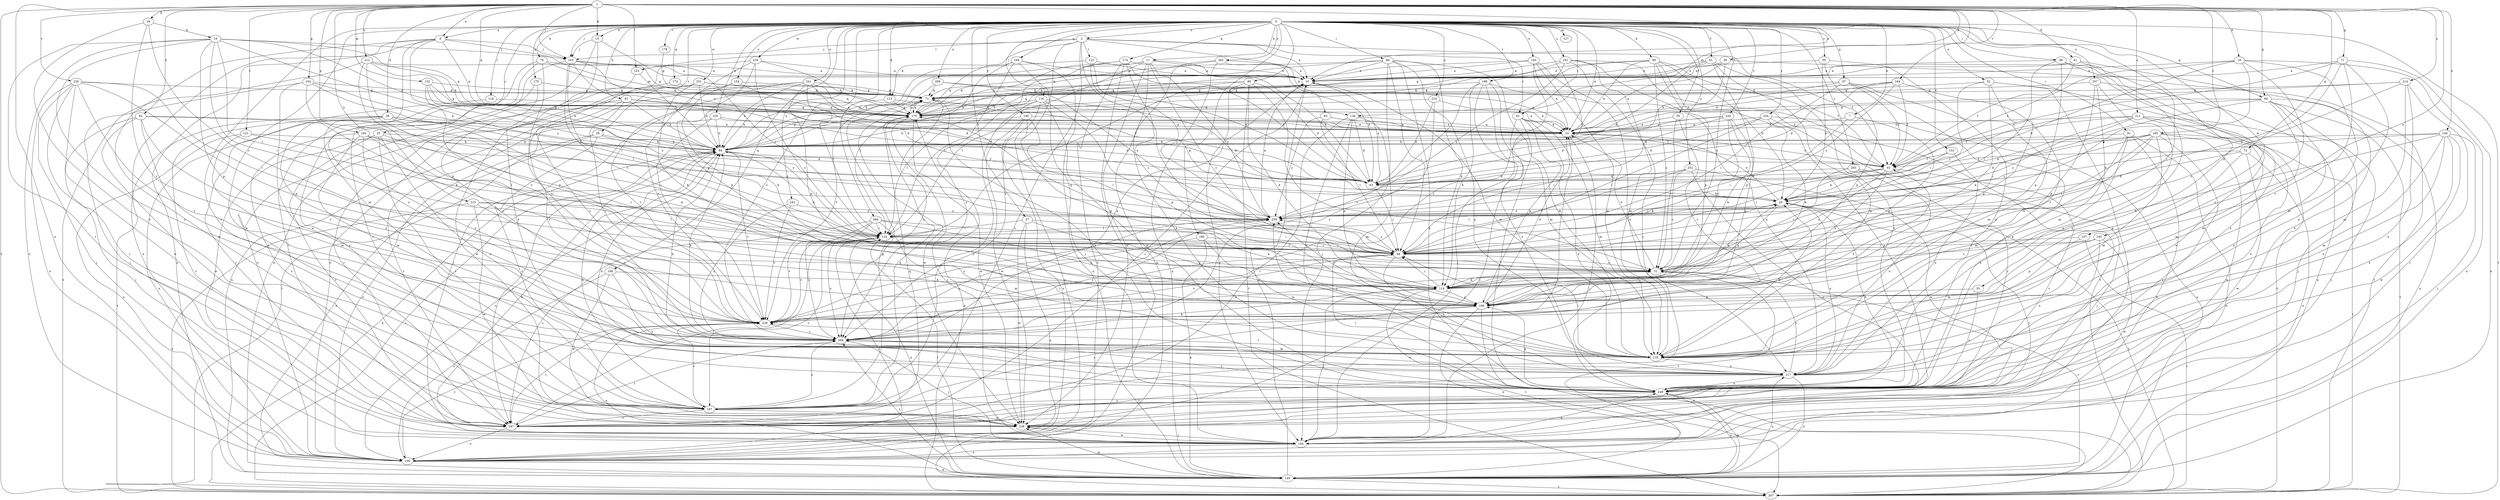 strict digraph  {
0;
1;
2;
7;
9;
10;
11;
15;
16;
18;
19;
20;
25;
27;
28;
30;
31;
35;
38;
39;
41;
43;
52;
53;
55;
61;
63;
67;
69;
71;
72;
73;
78;
80;
81;
82;
83;
84;
86;
89;
90;
91;
92;
94;
103;
104;
105;
113;
114;
116;
118;
121;
122;
123;
124;
127;
132;
134;
135;
144;
145;
150;
153;
154;
156;
164;
165;
166;
168;
169;
172;
174;
175;
176;
178;
180;
184;
185;
187;
190;
191;
197;
198;
207;
209;
210;
211;
212;
214;
215;
217;
220;
226;
228;
231;
234;
237;
239;
241;
242;
245;
249;
252;
254;
257;
259;
262;
263;
266;
269;
0 -> 2  [label=a];
0 -> 7  [label=a];
0 -> 9  [label=a];
0 -> 11  [label=b];
0 -> 15  [label=b];
0 -> 25  [label=c];
0 -> 27  [label=c];
0 -> 28  [label=c];
0 -> 30  [label=c];
0 -> 31  [label=c];
0 -> 35  [label=d];
0 -> 52  [label=e];
0 -> 53  [label=e];
0 -> 55  [label=f];
0 -> 61  [label=f];
0 -> 67  [label=g];
0 -> 69  [label=g];
0 -> 78  [label=h];
0 -> 80  [label=h];
0 -> 81  [label=h];
0 -> 86  [label=i];
0 -> 89  [label=i];
0 -> 90  [label=i];
0 -> 91  [label=i];
0 -> 92  [label=i];
0 -> 103  [label=j];
0 -> 105  [label=k];
0 -> 113  [label=k];
0 -> 116  [label=l];
0 -> 118  [label=l];
0 -> 127  [label=m];
0 -> 150  [label=o];
0 -> 153  [label=o];
0 -> 154  [label=o];
0 -> 168  [label=q];
0 -> 169  [label=q];
0 -> 172  [label=q];
0 -> 174  [label=q];
0 -> 175  [label=q];
0 -> 178  [label=r];
0 -> 180  [label=r];
0 -> 190  [label=s];
0 -> 191  [label=s];
0 -> 197  [label=s];
0 -> 198  [label=t];
0 -> 207  [label=t];
0 -> 209  [label=u];
0 -> 210  [label=u];
0 -> 220  [label=v];
0 -> 231  [label=w];
0 -> 234  [label=w];
0 -> 237  [label=w];
0 -> 239  [label=w];
0 -> 241  [label=x];
0 -> 242  [label=x];
0 -> 252  [label=y];
0 -> 254  [label=y];
0 -> 257  [label=y];
0 -> 259  [label=y];
0 -> 262  [label=z];
0 -> 263  [label=z];
0 -> 266  [label=z];
0 -> 269  [label=z];
1 -> 9  [label=a];
1 -> 10  [label=a];
1 -> 15  [label=b];
1 -> 16  [label=b];
1 -> 18  [label=b];
1 -> 38  [label=d];
1 -> 39  [label=d];
1 -> 41  [label=d];
1 -> 69  [label=g];
1 -> 71  [label=g];
1 -> 72  [label=g];
1 -> 82  [label=h];
1 -> 103  [label=j];
1 -> 121  [label=l];
1 -> 122  [label=l];
1 -> 132  [label=m];
1 -> 134  [label=m];
1 -> 144  [label=n];
1 -> 156  [label=o];
1 -> 164  [label=p];
1 -> 165  [label=p];
1 -> 176  [label=q];
1 -> 184  [label=r];
1 -> 185  [label=r];
1 -> 207  [label=t];
1 -> 211  [label=u];
1 -> 212  [label=u];
1 -> 214  [label=u];
1 -> 215  [label=u];
1 -> 226  [label=v];
1 -> 245  [label=x];
2 -> 10  [label=a];
2 -> 63  [label=f];
2 -> 83  [label=h];
2 -> 92  [label=i];
2 -> 94  [label=i];
2 -> 103  [label=j];
2 -> 113  [label=k];
2 -> 122  [label=l];
2 -> 123  [label=l];
2 -> 197  [label=s];
2 -> 269  [label=z];
7 -> 53  [label=e];
7 -> 94  [label=i];
7 -> 166  [label=p];
9 -> 103  [label=j];
9 -> 134  [label=m];
9 -> 135  [label=m];
9 -> 145  [label=n];
9 -> 156  [label=o];
9 -> 176  [label=q];
9 -> 228  [label=v];
9 -> 239  [label=w];
10 -> 73  [label=g];
10 -> 135  [label=m];
10 -> 176  [label=q];
10 -> 187  [label=r];
11 -> 10  [label=a];
11 -> 31  [label=c];
11 -> 43  [label=d];
11 -> 73  [label=g];
11 -> 84  [label=h];
11 -> 124  [label=l];
11 -> 239  [label=w];
11 -> 249  [label=x];
11 -> 259  [label=y];
15 -> 103  [label=j];
15 -> 124  [label=l];
15 -> 145  [label=n];
15 -> 249  [label=x];
16 -> 19  [label=b];
16 -> 31  [label=c];
16 -> 197  [label=s];
16 -> 228  [label=v];
18 -> 10  [label=a];
18 -> 20  [label=b];
18 -> 63  [label=f];
18 -> 135  [label=m];
18 -> 145  [label=n];
18 -> 259  [label=y];
18 -> 269  [label=z];
19 -> 53  [label=e];
19 -> 94  [label=i];
19 -> 103  [label=j];
19 -> 124  [label=l];
19 -> 156  [label=o];
19 -> 166  [label=p];
19 -> 176  [label=q];
19 -> 187  [label=r];
19 -> 249  [label=x];
19 -> 259  [label=y];
20 -> 53  [label=e];
20 -> 73  [label=g];
20 -> 104  [label=j];
20 -> 114  [label=k];
20 -> 124  [label=l];
20 -> 207  [label=t];
20 -> 217  [label=u];
20 -> 259  [label=y];
25 -> 31  [label=c];
25 -> 84  [label=h];
25 -> 104  [label=j];
25 -> 187  [label=r];
25 -> 197  [label=s];
25 -> 217  [label=u];
27 -> 114  [label=k];
27 -> 124  [label=l];
27 -> 156  [label=o];
27 -> 166  [label=p];
27 -> 239  [label=w];
28 -> 43  [label=d];
28 -> 84  [label=h];
28 -> 145  [label=n];
28 -> 156  [label=o];
28 -> 197  [label=s];
30 -> 10  [label=a];
30 -> 20  [label=b];
30 -> 166  [label=p];
30 -> 217  [label=u];
31 -> 53  [label=e];
31 -> 114  [label=k];
35 -> 166  [label=p];
35 -> 249  [label=x];
38 -> 53  [label=e];
38 -> 94  [label=i];
38 -> 114  [label=k];
38 -> 156  [label=o];
38 -> 187  [label=r];
38 -> 207  [label=t];
38 -> 259  [label=y];
38 -> 269  [label=z];
39 -> 10  [label=a];
39 -> 53  [label=e];
39 -> 84  [label=h];
39 -> 249  [label=x];
41 -> 10  [label=a];
41 -> 63  [label=f];
41 -> 94  [label=i];
41 -> 176  [label=q];
41 -> 249  [label=x];
43 -> 10  [label=a];
43 -> 20  [label=b];
43 -> 94  [label=i];
52 -> 73  [label=g];
52 -> 94  [label=i];
52 -> 104  [label=j];
52 -> 114  [label=k];
52 -> 166  [label=p];
52 -> 207  [label=t];
53 -> 84  [label=h];
53 -> 104  [label=j];
55 -> 31  [label=c];
55 -> 53  [label=e];
55 -> 228  [label=v];
61 -> 10  [label=a];
61 -> 43  [label=d];
61 -> 63  [label=f];
61 -> 135  [label=m];
61 -> 166  [label=p];
61 -> 176  [label=q];
63 -> 20  [label=b];
63 -> 31  [label=c];
63 -> 43  [label=d];
63 -> 53  [label=e];
63 -> 94  [label=i];
63 -> 114  [label=k];
63 -> 197  [label=s];
67 -> 53  [label=e];
67 -> 63  [label=f];
67 -> 73  [label=g];
67 -> 94  [label=i];
67 -> 135  [label=m];
67 -> 249  [label=x];
69 -> 94  [label=i];
69 -> 104  [label=j];
69 -> 135  [label=m];
69 -> 145  [label=n];
69 -> 176  [label=q];
69 -> 207  [label=t];
69 -> 249  [label=x];
69 -> 259  [label=y];
71 -> 10  [label=a];
71 -> 43  [label=d];
71 -> 145  [label=n];
71 -> 217  [label=u];
71 -> 228  [label=v];
71 -> 259  [label=y];
72 -> 20  [label=b];
72 -> 63  [label=f];
72 -> 156  [label=o];
72 -> 166  [label=p];
72 -> 239  [label=w];
73 -> 176  [label=q];
73 -> 239  [label=w];
73 -> 249  [label=x];
73 -> 269  [label=z];
78 -> 10  [label=a];
78 -> 176  [label=q];
78 -> 187  [label=r];
78 -> 228  [label=v];
78 -> 269  [label=z];
80 -> 10  [label=a];
80 -> 20  [label=b];
80 -> 31  [label=c];
80 -> 53  [label=e];
80 -> 73  [label=g];
80 -> 166  [label=p];
80 -> 187  [label=r];
80 -> 249  [label=x];
81 -> 43  [label=d];
81 -> 84  [label=h];
81 -> 176  [label=q];
81 -> 187  [label=r];
81 -> 228  [label=v];
81 -> 269  [label=z];
82 -> 53  [label=e];
82 -> 104  [label=j];
82 -> 217  [label=u];
82 -> 228  [label=v];
82 -> 239  [label=w];
82 -> 259  [label=y];
83 -> 53  [label=e];
83 -> 63  [label=f];
83 -> 94  [label=i];
83 -> 259  [label=y];
84 -> 63  [label=f];
84 -> 73  [label=g];
84 -> 124  [label=l];
84 -> 156  [label=o];
84 -> 187  [label=r];
84 -> 207  [label=t];
84 -> 228  [label=v];
86 -> 10  [label=a];
86 -> 94  [label=i];
86 -> 166  [label=p];
86 -> 207  [label=t];
86 -> 239  [label=w];
86 -> 249  [label=x];
89 -> 10  [label=a];
89 -> 84  [label=h];
89 -> 94  [label=i];
89 -> 104  [label=j];
89 -> 114  [label=k];
89 -> 135  [label=m];
89 -> 176  [label=q];
89 -> 217  [label=u];
89 -> 249  [label=x];
90 -> 31  [label=c];
90 -> 43  [label=d];
90 -> 73  [label=g];
90 -> 104  [label=j];
90 -> 114  [label=k];
90 -> 124  [label=l];
90 -> 207  [label=t];
91 -> 84  [label=h];
91 -> 135  [label=m];
91 -> 145  [label=n];
91 -> 156  [label=o];
91 -> 249  [label=x];
92 -> 53  [label=e];
92 -> 104  [label=j];
92 -> 135  [label=m];
92 -> 166  [label=p];
92 -> 207  [label=t];
92 -> 249  [label=x];
94 -> 31  [label=c];
94 -> 84  [label=h];
94 -> 124  [label=l];
94 -> 176  [label=q];
94 -> 217  [label=u];
94 -> 228  [label=v];
94 -> 259  [label=y];
103 -> 10  [label=a];
103 -> 20  [label=b];
103 -> 31  [label=c];
103 -> 53  [label=e];
103 -> 73  [label=g];
103 -> 124  [label=l];
103 -> 197  [label=s];
104 -> 84  [label=h];
104 -> 156  [label=o];
104 -> 239  [label=w];
104 -> 249  [label=x];
105 -> 43  [label=d];
105 -> 53  [label=e];
105 -> 84  [label=h];
105 -> 187  [label=r];
105 -> 228  [label=v];
113 -> 53  [label=e];
113 -> 84  [label=h];
113 -> 176  [label=q];
114 -> 20  [label=b];
114 -> 94  [label=i];
114 -> 104  [label=j];
114 -> 166  [label=p];
114 -> 207  [label=t];
116 -> 20  [label=b];
116 -> 124  [label=l];
116 -> 156  [label=o];
116 -> 166  [label=p];
116 -> 176  [label=q];
116 -> 197  [label=s];
116 -> 249  [label=x];
118 -> 176  [label=q];
118 -> 187  [label=r];
121 -> 84  [label=h];
121 -> 124  [label=l];
121 -> 135  [label=m];
121 -> 156  [label=o];
122 -> 84  [label=h];
122 -> 156  [label=o];
123 -> 10  [label=a];
123 -> 43  [label=d];
123 -> 84  [label=h];
123 -> 259  [label=y];
124 -> 94  [label=i];
124 -> 145  [label=n];
124 -> 197  [label=s];
124 -> 228  [label=v];
124 -> 269  [label=z];
132 -> 20  [label=b];
132 -> 73  [label=g];
132 -> 84  [label=h];
132 -> 176  [label=q];
132 -> 259  [label=y];
134 -> 43  [label=d];
134 -> 53  [label=e];
134 -> 135  [label=m];
134 -> 166  [label=p];
134 -> 187  [label=r];
134 -> 217  [label=u];
135 -> 20  [label=b];
135 -> 84  [label=h];
135 -> 94  [label=i];
135 -> 217  [label=u];
135 -> 228  [label=v];
135 -> 259  [label=y];
144 -> 20  [label=b];
144 -> 84  [label=h];
144 -> 104  [label=j];
144 -> 114  [label=k];
144 -> 135  [label=m];
144 -> 217  [label=u];
144 -> 239  [label=w];
144 -> 249  [label=x];
145 -> 10  [label=a];
145 -> 31  [label=c];
145 -> 124  [label=l];
145 -> 207  [label=t];
145 -> 217  [label=u];
145 -> 239  [label=w];
145 -> 249  [label=x];
145 -> 269  [label=z];
150 -> 10  [label=a];
150 -> 53  [label=e];
150 -> 135  [label=m];
150 -> 176  [label=q];
150 -> 217  [label=u];
150 -> 228  [label=v];
153 -> 63  [label=f];
153 -> 94  [label=i];
153 -> 217  [label=u];
154 -> 43  [label=d];
154 -> 73  [label=g];
154 -> 114  [label=k];
154 -> 228  [label=v];
156 -> 31  [label=c];
156 -> 124  [label=l];
156 -> 145  [label=n];
156 -> 228  [label=v];
164 -> 73  [label=g];
164 -> 84  [label=h];
164 -> 104  [label=j];
164 -> 114  [label=k];
164 -> 124  [label=l];
164 -> 217  [label=u];
165 -> 84  [label=h];
165 -> 94  [label=i];
165 -> 135  [label=m];
165 -> 197  [label=s];
165 -> 228  [label=v];
165 -> 259  [label=y];
166 -> 53  [label=e];
166 -> 145  [label=n];
166 -> 197  [label=s];
166 -> 207  [label=t];
166 -> 228  [label=v];
166 -> 259  [label=y];
168 -> 114  [label=k];
168 -> 156  [label=o];
168 -> 239  [label=w];
168 -> 249  [label=x];
169 -> 10  [label=a];
169 -> 104  [label=j];
169 -> 124  [label=l];
169 -> 145  [label=n];
169 -> 176  [label=q];
169 -> 269  [label=z];
172 -> 73  [label=g];
172 -> 269  [label=z];
174 -> 10  [label=a];
174 -> 31  [label=c];
174 -> 43  [label=d];
174 -> 124  [label=l];
174 -> 156  [label=o];
174 -> 176  [label=q];
174 -> 207  [label=t];
175 -> 73  [label=g];
175 -> 197  [label=s];
175 -> 269  [label=z];
176 -> 53  [label=e];
176 -> 73  [label=g];
176 -> 104  [label=j];
176 -> 239  [label=w];
178 -> 73  [label=g];
180 -> 94  [label=i];
180 -> 135  [label=m];
180 -> 145  [label=n];
180 -> 269  [label=z];
184 -> 43  [label=d];
184 -> 53  [label=e];
184 -> 63  [label=f];
184 -> 73  [label=g];
184 -> 228  [label=v];
184 -> 259  [label=y];
185 -> 20  [label=b];
185 -> 84  [label=h];
185 -> 94  [label=i];
185 -> 114  [label=k];
185 -> 135  [label=m];
185 -> 187  [label=r];
185 -> 207  [label=t];
185 -> 239  [label=w];
185 -> 259  [label=y];
187 -> 124  [label=l];
187 -> 156  [label=o];
187 -> 176  [label=q];
190 -> 53  [label=e];
190 -> 84  [label=h];
190 -> 94  [label=i];
190 -> 156  [label=o];
190 -> 166  [label=p];
190 -> 239  [label=w];
191 -> 10  [label=a];
191 -> 135  [label=m];
191 -> 176  [label=q];
191 -> 197  [label=s];
191 -> 207  [label=t];
191 -> 217  [label=u];
191 -> 259  [label=y];
197 -> 73  [label=g];
197 -> 84  [label=h];
197 -> 176  [label=q];
197 -> 187  [label=r];
197 -> 239  [label=w];
197 -> 269  [label=z];
198 -> 63  [label=f];
198 -> 73  [label=g];
198 -> 104  [label=j];
198 -> 114  [label=k];
198 -> 135  [label=m];
198 -> 228  [label=v];
198 -> 249  [label=x];
207 -> 84  [label=h];
207 -> 176  [label=q];
209 -> 53  [label=e];
209 -> 73  [label=g];
209 -> 228  [label=v];
209 -> 259  [label=y];
210 -> 43  [label=d];
210 -> 53  [label=e];
210 -> 176  [label=q];
210 -> 269  [label=z];
211 -> 20  [label=b];
211 -> 53  [label=e];
211 -> 63  [label=f];
211 -> 104  [label=j];
211 -> 135  [label=m];
211 -> 249  [label=x];
211 -> 259  [label=y];
212 -> 10  [label=a];
212 -> 84  [label=h];
212 -> 114  [label=k];
212 -> 166  [label=p];
212 -> 176  [label=q];
212 -> 207  [label=t];
214 -> 31  [label=c];
214 -> 53  [label=e];
214 -> 73  [label=g];
214 -> 104  [label=j];
214 -> 135  [label=m];
214 -> 249  [label=x];
215 -> 124  [label=l];
215 -> 207  [label=t];
215 -> 228  [label=v];
215 -> 239  [label=w];
215 -> 259  [label=y];
217 -> 31  [label=c];
217 -> 145  [label=n];
217 -> 187  [label=r];
217 -> 249  [label=x];
220 -> 31  [label=c];
220 -> 43  [label=d];
220 -> 53  [label=e];
220 -> 94  [label=i];
220 -> 114  [label=k];
220 -> 166  [label=p];
226 -> 73  [label=g];
226 -> 94  [label=i];
226 -> 104  [label=j];
226 -> 156  [label=o];
226 -> 166  [label=p];
226 -> 187  [label=r];
226 -> 239  [label=w];
226 -> 269  [label=z];
228 -> 31  [label=c];
228 -> 94  [label=i];
228 -> 145  [label=n];
228 -> 187  [label=r];
228 -> 197  [label=s];
228 -> 259  [label=y];
228 -> 269  [label=z];
231 -> 73  [label=g];
231 -> 84  [label=h];
231 -> 114  [label=k];
231 -> 145  [label=n];
231 -> 176  [label=q];
231 -> 239  [label=w];
234 -> 10  [label=a];
234 -> 31  [label=c];
234 -> 156  [label=o];
234 -> 166  [label=p];
234 -> 176  [label=q];
234 -> 228  [label=v];
237 -> 94  [label=i];
237 -> 135  [label=m];
237 -> 207  [label=t];
239 -> 53  [label=e];
239 -> 104  [label=j];
241 -> 43  [label=d];
241 -> 53  [label=e];
241 -> 73  [label=g];
241 -> 84  [label=h];
241 -> 104  [label=j];
241 -> 124  [label=l];
241 -> 166  [label=p];
241 -> 207  [label=t];
242 -> 228  [label=v];
242 -> 259  [label=y];
242 -> 269  [label=z];
245 -> 31  [label=c];
245 -> 94  [label=i];
245 -> 166  [label=p];
245 -> 217  [label=u];
245 -> 239  [label=w];
249 -> 20  [label=b];
249 -> 84  [label=h];
249 -> 94  [label=i];
249 -> 145  [label=n];
249 -> 166  [label=p];
249 -> 197  [label=s];
249 -> 269  [label=z];
252 -> 31  [label=c];
252 -> 43  [label=d];
252 -> 94  [label=i];
252 -> 187  [label=r];
252 -> 239  [label=w];
254 -> 43  [label=d];
254 -> 53  [label=e];
254 -> 94  [label=i];
254 -> 114  [label=k];
254 -> 145  [label=n];
254 -> 187  [label=r];
257 -> 73  [label=g];
257 -> 135  [label=m];
257 -> 145  [label=n];
257 -> 166  [label=p];
257 -> 217  [label=u];
259 -> 10  [label=a];
259 -> 20  [label=b];
259 -> 124  [label=l];
262 -> 10  [label=a];
262 -> 43  [label=d];
262 -> 84  [label=h];
262 -> 145  [label=n];
262 -> 156  [label=o];
263 -> 31  [label=c];
263 -> 43  [label=d];
263 -> 104  [label=j];
263 -> 217  [label=u];
266 -> 94  [label=i];
266 -> 124  [label=l];
266 -> 135  [label=m];
266 -> 166  [label=p];
266 -> 187  [label=r];
266 -> 228  [label=v];
266 -> 269  [label=z];
269 -> 10  [label=a];
269 -> 63  [label=f];
269 -> 84  [label=h];
269 -> 104  [label=j];
269 -> 114  [label=k];
269 -> 135  [label=m];
269 -> 187  [label=r];
269 -> 217  [label=u];
269 -> 259  [label=y];
}
